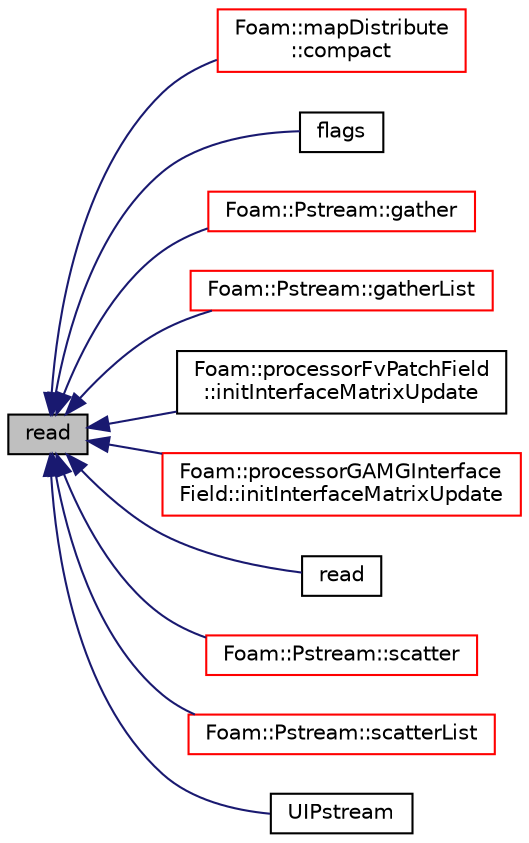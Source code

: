 digraph "read"
{
  bgcolor="transparent";
  edge [fontname="Helvetica",fontsize="10",labelfontname="Helvetica",labelfontsize="10"];
  node [fontname="Helvetica",fontsize="10",shape=record];
  rankdir="LR";
  Node1 [label="read",height=0.2,width=0.4,color="black", fillcolor="grey75", style="filled", fontcolor="black"];
  Node1 -> Node2 [dir="back",color="midnightblue",fontsize="10",style="solid",fontname="Helvetica"];
  Node2 [label="Foam::mapDistribute\l::compact",height=0.2,width=0.4,color="red",URL="$a01431.html#ae425c08cfe8d1064cfa183af3b1fdfe4",tooltip="Compact maps. Gets per field a bool whether it is used (locally) "];
  Node1 -> Node3 [dir="back",color="midnightblue",fontsize="10",style="solid",fontname="Helvetica"];
  Node3 [label="flags",height=0.2,width=0.4,color="black",URL="$a02829.html#aae0c4712818b0e951b1043a1ae55f279",tooltip="Return flags of output stream. "];
  Node1 -> Node4 [dir="back",color="midnightblue",fontsize="10",style="solid",fontname="Helvetica"];
  Node4 [label="Foam::Pstream::gather",height=0.2,width=0.4,color="red",URL="$a02055.html#ac820bc187d8204d9063ce1f77dcf87da",tooltip="Gather data. Apply bop to combine Value. "];
  Node1 -> Node5 [dir="back",color="midnightblue",fontsize="10",style="solid",fontname="Helvetica"];
  Node5 [label="Foam::Pstream::gatherList",height=0.2,width=0.4,color="red",URL="$a02055.html#afbdf64fb42cd760690d51a9a321792d9",tooltip="Gather data but keep individual values separate. "];
  Node1 -> Node6 [dir="back",color="midnightblue",fontsize="10",style="solid",fontname="Helvetica"];
  Node6 [label="Foam::processorFvPatchField\l::initInterfaceMatrixUpdate",height=0.2,width=0.4,color="black",URL="$a02025.html#a421f0c89534a9702f2667a36006413f3",tooltip="Initialise neighbour matrix update. "];
  Node1 -> Node7 [dir="back",color="midnightblue",fontsize="10",style="solid",fontname="Helvetica"];
  Node7 [label="Foam::processorGAMGInterface\lField::initInterfaceMatrixUpdate",height=0.2,width=0.4,color="red",URL="$a02028.html#a4afc5b4a99526f37d221c1caad0df0b4",tooltip="Initialise neighbour matrix update. "];
  Node1 -> Node8 [dir="back",color="midnightblue",fontsize="10",style="solid",fontname="Helvetica"];
  Node8 [label="read",height=0.2,width=0.4,color="black",URL="$a02829.html#a3d4b02e5b143d1a4ba9a5b34f11b4ed1",tooltip="Return next token from stream. "];
  Node1 -> Node9 [dir="back",color="midnightblue",fontsize="10",style="solid",fontname="Helvetica"];
  Node9 [label="Foam::Pstream::scatter",height=0.2,width=0.4,color="red",URL="$a02055.html#a00bc7d5a0b660cfa53523561af48def2",tooltip="Scatter data. Distribute without modification. Reverse of gather. "];
  Node1 -> Node10 [dir="back",color="midnightblue",fontsize="10",style="solid",fontname="Helvetica"];
  Node10 [label="Foam::Pstream::scatterList",height=0.2,width=0.4,color="red",URL="$a02055.html#a23c38ee54f04c9d53a327db9edbdb7f0",tooltip="Scatter data. Reverse of gatherList. "];
  Node1 -> Node11 [dir="back",color="midnightblue",fontsize="10",style="solid",fontname="Helvetica"];
  Node11 [label="UIPstream",height=0.2,width=0.4,color="black",URL="$a02829.html#a0fdf275f5028a1cccec3571388bd13be",tooltip="Construct given buffers. "];
}
